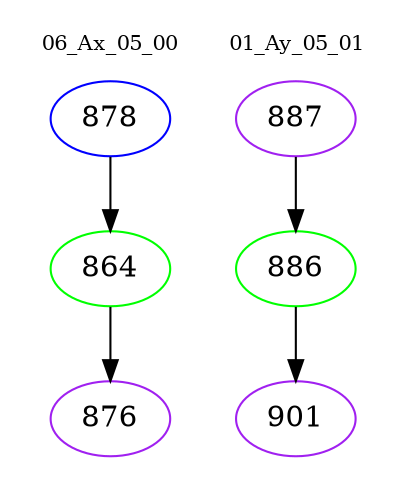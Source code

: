 digraph{
subgraph cluster_0 {
color = white
label = "06_Ax_05_00";
fontsize=10;
T0_878 [label="878", color="blue"]
T0_878 -> T0_864 [color="black"]
T0_864 [label="864", color="green"]
T0_864 -> T0_876 [color="black"]
T0_876 [label="876", color="purple"]
}
subgraph cluster_1 {
color = white
label = "01_Ay_05_01";
fontsize=10;
T1_887 [label="887", color="purple"]
T1_887 -> T1_886 [color="black"]
T1_886 [label="886", color="green"]
T1_886 -> T1_901 [color="black"]
T1_901 [label="901", color="purple"]
}
}
